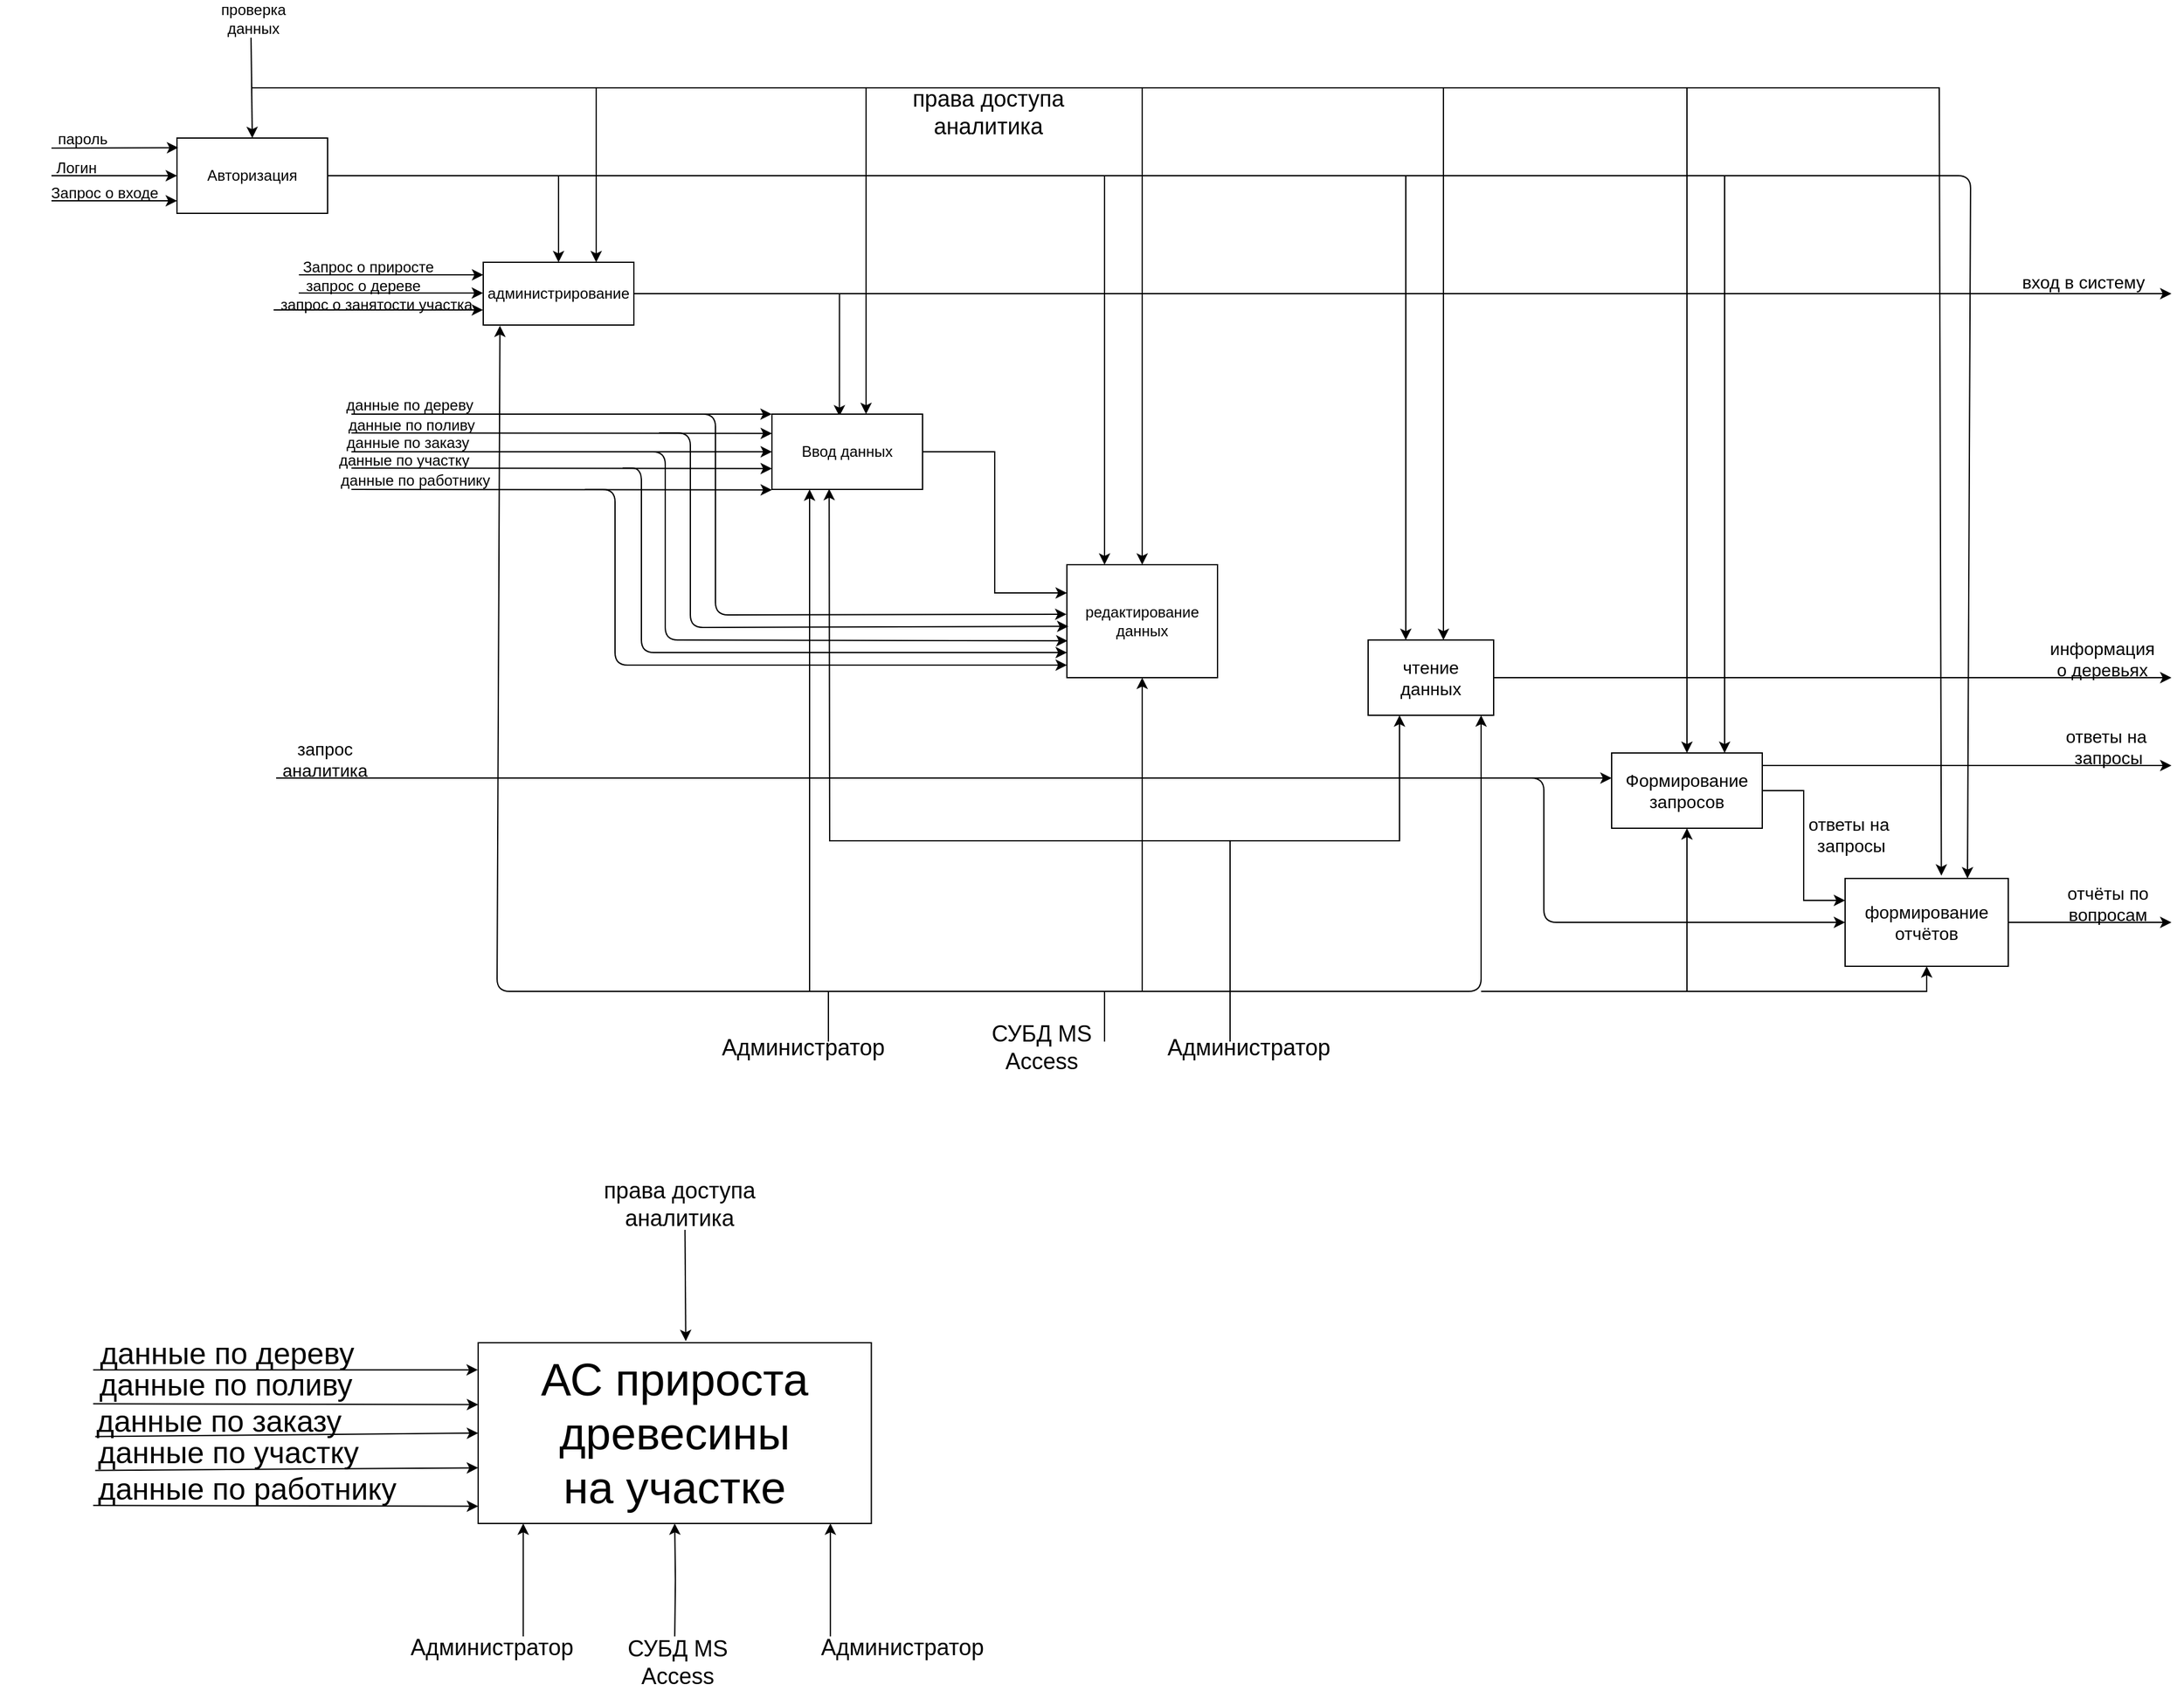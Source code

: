 <mxfile version="20.3.0" type="device"><diagram id="qPX8db0RBEAuILMDfR4i" name="Страница 1"><mxGraphModel dx="2948" dy="1807" grid="1" gridSize="10" guides="1" tooltips="1" connect="1" arrows="1" fold="1" page="1" pageScale="1" pageWidth="827" pageHeight="1169" math="0" shadow="0"><root><mxCell id="0"/><mxCell id="1" parent="0"/><mxCell id="kca1NaV9VlQELTdIhHva-10" value="" style="group" parent="1" vertex="1" connectable="0"><mxGeometry x="-818" y="360" width="259" height="80" as="geometry"/></mxCell><mxCell id="kca1NaV9VlQELTdIhHva-3" value="Авторизация" style="rounded=0;whiteSpace=wrap;html=1;strokeColor=#000000;fillColor=#FFFFFF;" parent="kca1NaV9VlQELTdIhHva-10" vertex="1"><mxGeometry x="139" y="20" width="120" height="60" as="geometry"/></mxCell><mxCell id="kca1NaV9VlQELTdIhHva-4" value="" style="endArrow=classic;html=1;rounded=0;entryX=0.008;entryY=0.128;entryDx=0;entryDy=0;entryPerimeter=0;" parent="kca1NaV9VlQELTdIhHva-10" target="kca1NaV9VlQELTdIhHva-3" edge="1"><mxGeometry width="50" height="50" relative="1" as="geometry"><mxPoint x="39" y="28" as="sourcePoint"/><mxPoint x="109" y="20" as="targetPoint"/></mxGeometry></mxCell><mxCell id="kca1NaV9VlQELTdIhHva-5" value="" style="endArrow=classic;html=1;rounded=0;" parent="kca1NaV9VlQELTdIhHva-10" edge="1"><mxGeometry width="50" height="50" relative="1" as="geometry"><mxPoint x="39" y="50" as="sourcePoint"/><mxPoint x="139" y="50" as="targetPoint"/></mxGeometry></mxCell><mxCell id="kca1NaV9VlQELTdIhHva-6" value="" style="endArrow=classic;html=1;rounded=0;entryX=0;entryY=0.25;entryDx=0;entryDy=0;" parent="kca1NaV9VlQELTdIhHva-10" edge="1"><mxGeometry width="50" height="50" relative="1" as="geometry"><mxPoint x="39" y="70" as="sourcePoint"/><mxPoint x="139" y="70" as="targetPoint"/></mxGeometry></mxCell><mxCell id="kca1NaV9VlQELTdIhHva-7" value="пароль" style="text;html=1;strokeColor=none;fillColor=none;align=center;verticalAlign=middle;whiteSpace=wrap;rounded=0;" parent="kca1NaV9VlQELTdIhHva-10" vertex="1"><mxGeometry x="34" y="6" width="60" height="30" as="geometry"/></mxCell><mxCell id="kca1NaV9VlQELTdIhHva-8" value="Логин" style="text;html=1;strokeColor=none;fillColor=none;align=center;verticalAlign=middle;whiteSpace=wrap;rounded=0;" parent="kca1NaV9VlQELTdIhHva-10" vertex="1"><mxGeometry x="29" y="29" width="60" height="30" as="geometry"/></mxCell><mxCell id="kca1NaV9VlQELTdIhHva-9" value="Запрос о входе" style="text;html=1;strokeColor=none;fillColor=none;align=center;verticalAlign=middle;whiteSpace=wrap;rounded=0;" parent="kca1NaV9VlQELTdIhHva-10" vertex="1"><mxGeometry x="-2" y="46" width="167" height="35" as="geometry"/></mxCell><mxCell id="kca1NaV9VlQELTdIhHva-25" value="редактирование данных" style="rounded=0;whiteSpace=wrap;html=1;strokeColor=#000000;fillColor=#FFFFFF;" parent="1" vertex="1"><mxGeometry x="30" y="720" width="120" height="90" as="geometry"/></mxCell><mxCell id="kca1NaV9VlQELTdIhHva-33" style="edgeStyle=orthogonalEdgeStyle;rounded=0;orthogonalLoop=1;jettySize=auto;html=1;entryX=0.5;entryY=0;entryDx=0;entryDy=0;" parent="1" source="kca1NaV9VlQELTdIhHva-3" target="kca1NaV9VlQELTdIhHva-32" edge="1"><mxGeometry relative="1" as="geometry"/></mxCell><mxCell id="kca1NaV9VlQELTdIhHva-42" value="" style="group" parent="1" vertex="1" connectable="0"><mxGeometry x="-605" y="468" width="290" height="61" as="geometry"/></mxCell><mxCell id="kca1NaV9VlQELTdIhHva-32" value="администрирование" style="rounded=0;whiteSpace=wrap;html=1;strokeColor=#000000;fillColor=#FFFFFF;" parent="kca1NaV9VlQELTdIhHva-42" vertex="1"><mxGeometry x="170" y="11" width="120" height="50" as="geometry"/></mxCell><mxCell id="kca1NaV9VlQELTdIhHva-34" value="" style="endArrow=classic;html=1;rounded=0;entryX=-0.018;entryY=0.373;entryDx=0;entryDy=0;entryPerimeter=0;" parent="kca1NaV9VlQELTdIhHva-42" edge="1"><mxGeometry width="50" height="50" relative="1" as="geometry"><mxPoint x="23.16" y="21" as="sourcePoint"/><mxPoint x="170.0" y="21" as="targetPoint"/></mxGeometry></mxCell><mxCell id="kca1NaV9VlQELTdIhHva-36" value="Запрос о приросте" style="text;html=1;strokeColor=none;fillColor=none;align=center;verticalAlign=middle;whiteSpace=wrap;rounded=0;" parent="kca1NaV9VlQELTdIhHva-42" vertex="1"><mxGeometry x="17" width="123" height="30" as="geometry"/></mxCell><mxCell id="kca1NaV9VlQELTdIhHva-37" value="" style="endArrow=classic;html=1;rounded=0;entryX=-0.018;entryY=0.373;entryDx=0;entryDy=0;entryPerimeter=0;" parent="kca1NaV9VlQELTdIhHva-42" edge="1"><mxGeometry width="50" height="50" relative="1" as="geometry"><mxPoint x="23.0" y="35.55" as="sourcePoint"/><mxPoint x="169.84" y="35.55" as="targetPoint"/></mxGeometry></mxCell><mxCell id="kca1NaV9VlQELTdIhHva-38" value="запрос о дереве" style="text;html=1;strokeColor=none;fillColor=none;align=center;verticalAlign=middle;whiteSpace=wrap;rounded=0;" parent="kca1NaV9VlQELTdIhHva-42" vertex="1"><mxGeometry x="21" y="15" width="107" height="30" as="geometry"/></mxCell><mxCell id="kca1NaV9VlQELTdIhHva-39" value="" style="endArrow=classic;html=1;rounded=0;entryX=-0.018;entryY=0.373;entryDx=0;entryDy=0;entryPerimeter=0;" parent="kca1NaV9VlQELTdIhHva-42" edge="1"><mxGeometry width="50" height="50" relative="1" as="geometry"><mxPoint x="3" y="49" as="sourcePoint"/><mxPoint x="169.84" y="49.0" as="targetPoint"/></mxGeometry></mxCell><mxCell id="kca1NaV9VlQELTdIhHva-40" value="запрос о занятости участка" style="text;html=1;strokeColor=none;fillColor=none;align=center;verticalAlign=middle;whiteSpace=wrap;rounded=0;" parent="kca1NaV9VlQELTdIhHva-42" vertex="1"><mxGeometry y="30" width="170" height="30" as="geometry"/></mxCell><mxCell id="kca1NaV9VlQELTdIhHva-43" style="edgeStyle=orthogonalEdgeStyle;rounded=0;orthogonalLoop=1;jettySize=auto;html=1;entryX=0.448;entryY=0.03;entryDx=0;entryDy=0;entryPerimeter=0;" parent="1" source="kca1NaV9VlQELTdIhHva-32" target="kca1NaV9VlQELTdIhHva-11" edge="1"><mxGeometry relative="1" as="geometry"><mxPoint x="-260" y="570" as="targetPoint"/></mxGeometry></mxCell><mxCell id="kca1NaV9VlQELTdIhHva-44" style="edgeStyle=orthogonalEdgeStyle;rounded=0;orthogonalLoop=1;jettySize=auto;html=1;entryX=0;entryY=0.25;entryDx=0;entryDy=0;" parent="1" source="kca1NaV9VlQELTdIhHva-11" target="kca1NaV9VlQELTdIhHva-25" edge="1"><mxGeometry relative="1" as="geometry"/></mxCell><mxCell id="kca1NaV9VlQELTdIhHva-45" style="edgeStyle=orthogonalEdgeStyle;rounded=0;orthogonalLoop=1;jettySize=auto;html=1;" parent="1" source="kca1NaV9VlQELTdIhHva-32" edge="1"><mxGeometry relative="1" as="geometry"><mxPoint x="910" y="504" as="targetPoint"/></mxGeometry></mxCell><mxCell id="kca1NaV9VlQELTdIhHva-46" value="&lt;font style=&quot;font-size: 14px;&quot;&gt;вход в систему&lt;/font&gt;" style="text;html=1;strokeColor=none;fillColor=none;align=center;verticalAlign=middle;whiteSpace=wrap;rounded=0;" parent="1" vertex="1"><mxGeometry x="775" y="480" width="130" height="30" as="geometry"/></mxCell><mxCell id="kca1NaV9VlQELTdIhHva-47" value="" style="endArrow=classic;html=1;rounded=0;entryX=0.5;entryY=0;entryDx=0;entryDy=0;" parent="1" target="kca1NaV9VlQELTdIhHva-3" edge="1"><mxGeometry width="50" height="50" relative="1" as="geometry"><mxPoint x="-620" y="300" as="sourcePoint"/><mxPoint x="-600" y="250" as="targetPoint"/></mxGeometry></mxCell><mxCell id="kca1NaV9VlQELTdIhHva-48" value="проверка данных" style="text;html=1;strokeColor=none;fillColor=none;align=center;verticalAlign=middle;whiteSpace=wrap;rounded=0;" parent="1" vertex="1"><mxGeometry x="-660" y="270" width="84" height="30" as="geometry"/></mxCell><mxCell id="kca1NaV9VlQELTdIhHva-57" style="edgeStyle=orthogonalEdgeStyle;rounded=0;orthogonalLoop=1;jettySize=auto;html=1;fontSize=14;" parent="1" source="kca1NaV9VlQELTdIhHva-49" edge="1"><mxGeometry relative="1" as="geometry"><mxPoint x="910" y="810" as="targetPoint"/></mxGeometry></mxCell><mxCell id="kca1NaV9VlQELTdIhHva-49" value="&lt;font style=&quot;font-size: 14px;&quot;&gt;чтение &lt;br&gt;данных&lt;/font&gt;" style="rounded=0;whiteSpace=wrap;html=1;strokeColor=#000000;fillColor=#FFFFFF;" parent="1" vertex="1"><mxGeometry x="270" y="780" width="100" height="60" as="geometry"/></mxCell><mxCell id="kca1NaV9VlQELTdIhHva-50" value="" style="endArrow=classic;startArrow=classic;html=1;rounded=0;fontSize=14;entryX=0.25;entryY=1;entryDx=0;entryDy=0;exitX=0.38;exitY=0.993;exitDx=0;exitDy=0;exitPerimeter=0;" parent="1" source="kca1NaV9VlQELTdIhHva-11" target="kca1NaV9VlQELTdIhHva-49" edge="1"><mxGeometry width="50" height="50" relative="1" as="geometry"><mxPoint x="30" y="980" as="sourcePoint"/><mxPoint x="80" y="930" as="targetPoint"/><Array as="points"><mxPoint x="-159" y="940"/><mxPoint x="295" y="940"/></Array></mxGeometry></mxCell><mxCell id="kca1NaV9VlQELTdIhHva-51" value="" style="endArrow=classic;startArrow=classic;html=1;rounded=1;fontSize=14;entryX=0.9;entryY=1;entryDx=0;entryDy=0;exitX=0.111;exitY=1.011;exitDx=0;exitDy=0;exitPerimeter=0;entryPerimeter=0;" parent="1" source="kca1NaV9VlQELTdIhHva-32" target="kca1NaV9VlQELTdIhHva-49" edge="1"><mxGeometry width="50" height="50" relative="1" as="geometry"><mxPoint x="-424.4" y="770.0" as="sourcePoint"/><mxPoint x="30" y="950.42" as="targetPoint"/><Array as="points"><mxPoint x="-424" y="1060"/><mxPoint x="360" y="1060"/></Array></mxGeometry></mxCell><mxCell id="kca1NaV9VlQELTdIhHva-52" value="" style="endArrow=classic;html=1;rounded=0;fontSize=14;entryX=0.5;entryY=1;entryDx=0;entryDy=0;" parent="1" target="kca1NaV9VlQELTdIhHva-25" edge="1"><mxGeometry width="50" height="50" relative="1" as="geometry"><mxPoint x="90" y="1060" as="sourcePoint"/><mxPoint x="150" y="980" as="targetPoint"/></mxGeometry></mxCell><mxCell id="kca1NaV9VlQELTdIhHva-53" value="" style="endArrow=classic;html=1;rounded=0;fontSize=14;entryX=0.25;entryY=1;entryDx=0;entryDy=0;" parent="1" target="kca1NaV9VlQELTdIhHva-11" edge="1"><mxGeometry width="50" height="50" relative="1" as="geometry"><mxPoint x="-175" y="1060" as="sourcePoint"/><mxPoint x="-150" y="820" as="targetPoint"/></mxGeometry></mxCell><mxCell id="kca1NaV9VlQELTdIhHva-59" style="edgeStyle=orthogonalEdgeStyle;rounded=0;orthogonalLoop=1;jettySize=auto;html=1;fontSize=14;" parent="1" source="kca1NaV9VlQELTdIhHva-54" edge="1"><mxGeometry relative="1" as="geometry"><mxPoint x="910" y="880" as="targetPoint"/><Array as="points"><mxPoint x="830" y="880"/></Array></mxGeometry></mxCell><mxCell id="kca1NaV9VlQELTdIhHva-64" style="edgeStyle=orthogonalEdgeStyle;rounded=0;orthogonalLoop=1;jettySize=auto;html=1;entryX=0;entryY=0.25;entryDx=0;entryDy=0;fontSize=14;" parent="1" source="kca1NaV9VlQELTdIhHva-54" target="kca1NaV9VlQELTdIhHva-63" edge="1"><mxGeometry relative="1" as="geometry"/></mxCell><mxCell id="kca1NaV9VlQELTdIhHva-54" value="Формирование&lt;br&gt;запросов" style="rounded=0;whiteSpace=wrap;html=1;strokeColor=#000000;fontSize=14;fillColor=#FFFFFF;" parent="1" vertex="1"><mxGeometry x="464" y="870" width="120" height="60" as="geometry"/></mxCell><mxCell id="kca1NaV9VlQELTdIhHva-55" value="" style="endArrow=classic;html=1;rounded=0;fontSize=14;" parent="1" edge="1"><mxGeometry width="50" height="50" relative="1" as="geometry"><mxPoint x="-600" y="890" as="sourcePoint"/><mxPoint x="464" y="890" as="targetPoint"/></mxGeometry></mxCell><mxCell id="kca1NaV9VlQELTdIhHva-56" value="запрос аналитика" style="text;html=1;strokeColor=none;fillColor=none;align=center;verticalAlign=middle;whiteSpace=wrap;rounded=0;fontSize=14;" parent="1" vertex="1"><mxGeometry x="-600" y="860" width="78" height="30" as="geometry"/></mxCell><mxCell id="kca1NaV9VlQELTdIhHva-58" value="информация о деревьях" style="text;html=1;strokeColor=none;fillColor=none;align=center;verticalAlign=middle;whiteSpace=wrap;rounded=0;fontSize=14;" parent="1" vertex="1"><mxGeometry x="810" y="780" width="90" height="30" as="geometry"/></mxCell><mxCell id="kca1NaV9VlQELTdIhHva-60" value="ответы на&amp;nbsp;&lt;br&gt;запросы" style="text;html=1;strokeColor=none;fillColor=none;align=center;verticalAlign=middle;whiteSpace=wrap;rounded=0;fontSize=14;" parent="1" vertex="1"><mxGeometry x="815" y="850" width="90" height="30" as="geometry"/></mxCell><mxCell id="kca1NaV9VlQELTdIhHva-62" value="ответы на&amp;nbsp;&lt;br&gt;запросы" style="text;html=1;strokeColor=none;fillColor=none;align=center;verticalAlign=middle;whiteSpace=wrap;rounded=0;fontSize=14;" parent="1" vertex="1"><mxGeometry x="610" y="920" width="90" height="30" as="geometry"/></mxCell><mxCell id="kca1NaV9VlQELTdIhHva-80" style="edgeStyle=orthogonalEdgeStyle;rounded=0;orthogonalLoop=1;jettySize=auto;html=1;fontSize=18;" parent="1" source="kca1NaV9VlQELTdIhHva-63" edge="1"><mxGeometry relative="1" as="geometry"><mxPoint x="910.0" y="1005" as="targetPoint"/></mxGeometry></mxCell><mxCell id="kca1NaV9VlQELTdIhHva-63" value="формирование отчётов" style="rounded=0;whiteSpace=wrap;html=1;strokeColor=#000000;fontSize=14;fillColor=#FFFFFF;" parent="1" vertex="1"><mxGeometry x="650" y="970" width="130" height="70" as="geometry"/></mxCell><mxCell id="kca1NaV9VlQELTdIhHva-65" value="" style="endArrow=classic;html=1;fontSize=14;entryX=0;entryY=0.5;entryDx=0;entryDy=0;rounded=1;" parent="1" target="kca1NaV9VlQELTdIhHva-63" edge="1"><mxGeometry width="50" height="50" relative="1" as="geometry"><mxPoint x="390" y="890" as="sourcePoint"/><mxPoint x="640" y="1000" as="targetPoint"/><Array as="points"><mxPoint x="410" y="890"/><mxPoint x="410" y="1005"/></Array></mxGeometry></mxCell><mxCell id="kca1NaV9VlQELTdIhHva-66" value="" style="endArrow=classic;html=1;rounded=0;fontSize=14;entryX=0.5;entryY=1;entryDx=0;entryDy=0;" parent="1" target="kca1NaV9VlQELTdIhHva-54" edge="1"><mxGeometry width="50" height="50" relative="1" as="geometry"><mxPoint x="360" y="1060" as="sourcePoint"/><mxPoint x="560" y="950" as="targetPoint"/><Array as="points"><mxPoint x="524" y="1060"/></Array></mxGeometry></mxCell><mxCell id="kca1NaV9VlQELTdIhHva-67" value="" style="endArrow=classic;html=1;rounded=0;fontSize=14;entryX=0.5;entryY=1;entryDx=0;entryDy=0;" parent="1" target="kca1NaV9VlQELTdIhHva-63" edge="1"><mxGeometry width="50" height="50" relative="1" as="geometry"><mxPoint x="520" y="1060" as="sourcePoint"/><mxPoint x="610" y="1030" as="targetPoint"/><Array as="points"><mxPoint x="715" y="1060"/></Array></mxGeometry></mxCell><mxCell id="kca1NaV9VlQELTdIhHva-68" value="" style="endArrow=classic;html=1;rounded=1;fontSize=14;entryX=0.75;entryY=0;entryDx=0;entryDy=0;" parent="1" target="kca1NaV9VlQELTdIhHva-63" edge="1"><mxGeometry width="50" height="50" relative="1" as="geometry"><mxPoint x="-380" y="410" as="sourcePoint"/><mxPoint x="530" y="370" as="targetPoint"/><Array as="points"><mxPoint x="750" y="410"/></Array></mxGeometry></mxCell><mxCell id="kca1NaV9VlQELTdIhHva-69" value="" style="endArrow=classic;html=1;rounded=0;fontSize=14;entryX=0.75;entryY=0;entryDx=0;entryDy=0;" parent="1" target="kca1NaV9VlQELTdIhHva-54" edge="1"><mxGeometry width="50" height="50" relative="1" as="geometry"><mxPoint x="554" y="410" as="sourcePoint"/><mxPoint x="430" y="550" as="targetPoint"/></mxGeometry></mxCell><mxCell id="kca1NaV9VlQELTdIhHva-70" value="" style="endArrow=classic;html=1;rounded=0;fontSize=14;" parent="1" edge="1"><mxGeometry width="50" height="50" relative="1" as="geometry"><mxPoint x="300" y="410" as="sourcePoint"/><mxPoint x="300" y="780" as="targetPoint"/></mxGeometry></mxCell><mxCell id="kca1NaV9VlQELTdIhHva-71" value="" style="endArrow=classic;html=1;rounded=0;fontSize=14;entryX=0.25;entryY=0;entryDx=0;entryDy=0;" parent="1" target="kca1NaV9VlQELTdIhHva-25" edge="1"><mxGeometry width="50" height="50" relative="1" as="geometry"><mxPoint x="60" y="410" as="sourcePoint"/><mxPoint x="120" y="320" as="targetPoint"/></mxGeometry></mxCell><mxCell id="kca1NaV9VlQELTdIhHva-72" value="" style="endArrow=classic;html=1;rounded=0;fontSize=14;entryX=0.75;entryY=0;entryDx=0;entryDy=0;" parent="1" target="kca1NaV9VlQELTdIhHva-32" edge="1"><mxGeometry width="50" height="50" relative="1" as="geometry"><mxPoint x="-620" y="340" as="sourcePoint"/><mxPoint x="-130" y="320" as="targetPoint"/><Array as="points"><mxPoint x="-345" y="340"/></Array></mxGeometry></mxCell><mxCell id="kca1NaV9VlQELTdIhHva-73" value="" style="endArrow=classic;html=1;rounded=0;fontSize=14;" parent="1" edge="1"><mxGeometry width="50" height="50" relative="1" as="geometry"><mxPoint x="-350" y="340.0" as="sourcePoint"/><mxPoint x="-130" y="600" as="targetPoint"/><Array as="points"><mxPoint x="-130" y="340"/></Array></mxGeometry></mxCell><mxCell id="kca1NaV9VlQELTdIhHva-74" value="" style="endArrow=classic;html=1;rounded=0;fontSize=14;entryX=0.5;entryY=0;entryDx=0;entryDy=0;" parent="1" target="kca1NaV9VlQELTdIhHva-25" edge="1"><mxGeometry width="50" height="50" relative="1" as="geometry"><mxPoint x="-130" y="340.0" as="sourcePoint"/><mxPoint x="145" y="479" as="targetPoint"/><Array as="points"><mxPoint x="90" y="340"/></Array></mxGeometry></mxCell><mxCell id="kca1NaV9VlQELTdIhHva-75" value="" style="endArrow=classic;html=1;rounded=0;fontSize=14;entryX=0.6;entryY=0;entryDx=0;entryDy=0;entryPerimeter=0;" parent="1" target="kca1NaV9VlQELTdIhHva-49" edge="1"><mxGeometry width="50" height="50" relative="1" as="geometry"><mxPoint x="80" y="340.0" as="sourcePoint"/><mxPoint x="355" y="479" as="targetPoint"/><Array as="points"><mxPoint x="330" y="340"/></Array></mxGeometry></mxCell><mxCell id="kca1NaV9VlQELTdIhHva-76" value="" style="endArrow=classic;html=1;rounded=0;fontSize=14;entryX=0.5;entryY=0;entryDx=0;entryDy=0;" parent="1" target="kca1NaV9VlQELTdIhHva-54" edge="1"><mxGeometry width="50" height="50" relative="1" as="geometry"><mxPoint x="320" y="340.0" as="sourcePoint"/><mxPoint x="595" y="479" as="targetPoint"/><Array as="points"><mxPoint x="524" y="340"/></Array></mxGeometry></mxCell><mxCell id="kca1NaV9VlQELTdIhHva-77" value="" style="endArrow=classic;html=1;rounded=0;fontSize=14;entryX=0.59;entryY=-0.032;entryDx=0;entryDy=0;entryPerimeter=0;" parent="1" target="kca1NaV9VlQELTdIhHva-63" edge="1"><mxGeometry width="50" height="50" relative="1" as="geometry"><mxPoint x="450" y="340.0" as="sourcePoint"/><mxPoint x="725" y="479" as="targetPoint"/><Array as="points"><mxPoint x="725" y="340"/></Array></mxGeometry></mxCell><mxCell id="kca1NaV9VlQELTdIhHva-78" value="&lt;font style=&quot;font-size: 18px;&quot;&gt;права доступа&lt;br&gt;аналитика&lt;br&gt;&lt;/font&gt;" style="text;html=1;strokeColor=none;fillColor=none;align=center;verticalAlign=middle;whiteSpace=wrap;rounded=0;fontSize=14;" parent="1" vertex="1"><mxGeometry x="-100" y="350" width="135" height="20" as="geometry"/></mxCell><mxCell id="kca1NaV9VlQELTdIhHva-79" value="отчёты по&lt;br&gt;вопросам" style="text;html=1;strokeColor=none;fillColor=none;align=center;verticalAlign=middle;whiteSpace=wrap;rounded=0;fontSize=14;" parent="1" vertex="1"><mxGeometry x="800" y="970" width="119" height="40" as="geometry"/></mxCell><mxCell id="kca1NaV9VlQELTdIhHva-81" value="" style="endArrow=classic;html=1;rounded=1;fontSize=18;sourcePerimeterSpacing=0;entryX=-0.003;entryY=0.439;entryDx=0;entryDy=0;entryPerimeter=0;" parent="1" target="kca1NaV9VlQELTdIhHva-25" edge="1"><mxGeometry width="50" height="50" relative="1" as="geometry"><mxPoint x="-330" y="600" as="sourcePoint"/><mxPoint x="30" y="755" as="targetPoint"/><Array as="points"><mxPoint x="-250" y="600"/><mxPoint x="-250" y="760"/></Array></mxGeometry></mxCell><mxCell id="kca1NaV9VlQELTdIhHva-82" value="" style="endArrow=classic;html=1;rounded=1;fontSize=18;entryX=0.01;entryY=0.546;entryDx=0;entryDy=0;entryPerimeter=0;" parent="1" target="kca1NaV9VlQELTdIhHva-25" edge="1"><mxGeometry width="50" height="50" relative="1" as="geometry"><mxPoint x="-295" y="615" as="sourcePoint"/><mxPoint x="30" y="768" as="targetPoint"/><Array as="points"><mxPoint x="-270" y="615"/><mxPoint x="-270" y="770"/></Array></mxGeometry></mxCell><mxCell id="kca1NaV9VlQELTdIhHva-83" value="" style="endArrow=classic;html=1;rounded=1;fontSize=18;entryX=0.004;entryY=0.674;entryDx=0;entryDy=0;entryPerimeter=0;" parent="1" target="kca1NaV9VlQELTdIhHva-25" edge="1"><mxGeometry width="50" height="50" relative="1" as="geometry"><mxPoint x="-310" y="630" as="sourcePoint"/><mxPoint x="30" y="770" as="targetPoint"/><Array as="points"><mxPoint x="-290" y="630"/><mxPoint x="-290" y="780"/></Array></mxGeometry></mxCell><mxCell id="kca1NaV9VlQELTdIhHva-84" value="" style="endArrow=classic;html=1;rounded=1;fontSize=18;" parent="1" edge="1"><mxGeometry width="50" height="50" relative="1" as="geometry"><mxPoint x="-324" y="643" as="sourcePoint"/><mxPoint x="30" y="790" as="targetPoint"/><Array as="points"><mxPoint x="-309" y="643"/><mxPoint x="-309" y="790"/></Array></mxGeometry></mxCell><mxCell id="kca1NaV9VlQELTdIhHva-86" value="" style="endArrow=classic;html=1;rounded=1;fontSize=18;" parent="1" edge="1"><mxGeometry width="50" height="50" relative="1" as="geometry"><mxPoint x="-354" y="660" as="sourcePoint"/><mxPoint x="30" y="800" as="targetPoint"/><Array as="points"><mxPoint x="-330" y="660"/><mxPoint x="-330" y="800"/></Array></mxGeometry></mxCell><mxCell id="kca1NaV9VlQELTdIhHva-87" value="" style="endArrow=none;html=1;rounded=0;fontSize=18;" parent="1" edge="1"><mxGeometry width="50" height="50" relative="1" as="geometry"><mxPoint x="60" y="1100" as="sourcePoint"/><mxPoint x="60" y="1060" as="targetPoint"/></mxGeometry></mxCell><mxCell id="kca1NaV9VlQELTdIhHva-88" value="" style="endArrow=none;html=1;rounded=0;fontSize=18;" parent="1" edge="1"><mxGeometry width="50" height="50" relative="1" as="geometry"><mxPoint x="-160" y="1100" as="sourcePoint"/><mxPoint x="-160" y="1060" as="targetPoint"/></mxGeometry></mxCell><mxCell id="kca1NaV9VlQELTdIhHva-89" value="" style="endArrow=none;html=1;rounded=0;fontSize=18;" parent="1" edge="1"><mxGeometry width="50" height="50" relative="1" as="geometry"><mxPoint x="160" y="1100" as="sourcePoint"/><mxPoint x="160" y="940" as="targetPoint"/></mxGeometry></mxCell><mxCell id="kca1NaV9VlQELTdIhHva-90" value="СУБД MS Access" style="text;html=1;strokeColor=none;fillColor=none;align=center;verticalAlign=middle;whiteSpace=wrap;rounded=0;fontSize=18;" parent="1" vertex="1"><mxGeometry x="-40" y="1090" width="100" height="30" as="geometry"/></mxCell><mxCell id="kca1NaV9VlQELTdIhHva-91" value="Администратор" style="text;html=1;strokeColor=none;fillColor=none;align=center;verticalAlign=middle;whiteSpace=wrap;rounded=0;fontSize=18;" parent="1" vertex="1"><mxGeometry x="-210" y="1090" width="60" height="30" as="geometry"/></mxCell><mxCell id="kca1NaV9VlQELTdIhHva-92" value="Администратор" style="text;html=1;strokeColor=none;fillColor=none;align=center;verticalAlign=middle;whiteSpace=wrap;rounded=0;fontSize=18;" parent="1" vertex="1"><mxGeometry x="100" y="1090" width="150" height="30" as="geometry"/></mxCell><mxCell id="QZMnbrrQ8V46ZxVg_kow-1" value="" style="group" vertex="1" connectable="0" parent="1"><mxGeometry x="-563" y="578" width="478" height="90" as="geometry"/></mxCell><mxCell id="kca1NaV9VlQELTdIhHva-11" value="Ввод данных" style="rounded=0;whiteSpace=wrap;html=1;strokeColor=#000000;fillColor=#FFFFFF;" parent="QZMnbrrQ8V46ZxVg_kow-1" vertex="1"><mxGeometry x="358" y="22" width="120" height="60" as="geometry"/></mxCell><mxCell id="kca1NaV9VlQELTdIhHva-13" value="" style="endArrow=classic;html=1;rounded=0;entryX=-0.018;entryY=0.373;entryDx=0;entryDy=0;entryPerimeter=0;" parent="QZMnbrrQ8V46ZxVg_kow-1" edge="1"><mxGeometry width="50" height="50" relative="1" as="geometry"><mxPoint x="23" y="22" as="sourcePoint"/><mxPoint x="357.84" y="22.0" as="targetPoint"/></mxGeometry></mxCell><mxCell id="kca1NaV9VlQELTdIhHva-14" value="" style="endArrow=classic;html=1;rounded=0;entryX=0;entryY=0.5;entryDx=0;entryDy=0;" parent="QZMnbrrQ8V46ZxVg_kow-1" target="kca1NaV9VlQELTdIhHva-11" edge="1"><mxGeometry width="50" height="50" relative="1" as="geometry"><mxPoint x="23" y="52" as="sourcePoint"/><mxPoint x="358.0" y="64.38" as="targetPoint"/></mxGeometry></mxCell><mxCell id="kca1NaV9VlQELTdIhHva-16" value="" style="endArrow=classic;html=1;rounded=0;entryX=0.001;entryY=0.673;entryDx=0;entryDy=0;entryPerimeter=0;" parent="QZMnbrrQ8V46ZxVg_kow-1" edge="1"><mxGeometry width="50" height="50" relative="1" as="geometry"><mxPoint x="23" y="65" as="sourcePoint"/><mxPoint x="357.96" y="65.38" as="targetPoint"/></mxGeometry></mxCell><mxCell id="kca1NaV9VlQELTdIhHva-17" value="" style="endArrow=classic;html=1;rounded=0;entryX=0.001;entryY=0.673;entryDx=0;entryDy=0;entryPerimeter=0;" parent="QZMnbrrQ8V46ZxVg_kow-1" edge="1"><mxGeometry width="50" height="50" relative="1" as="geometry"><mxPoint x="23" y="37" as="sourcePoint"/><mxPoint x="358.0" y="37.38" as="targetPoint"/></mxGeometry></mxCell><mxCell id="kca1NaV9VlQELTdIhHva-18" value="" style="endArrow=classic;html=1;rounded=0;entryX=0.001;entryY=0.673;entryDx=0;entryDy=0;entryPerimeter=0;" parent="QZMnbrrQ8V46ZxVg_kow-1" edge="1"><mxGeometry width="50" height="50" relative="1" as="geometry"><mxPoint x="23" y="82" as="sourcePoint"/><mxPoint x="358.0" y="82.38" as="targetPoint"/></mxGeometry></mxCell><mxCell id="kca1NaV9VlQELTdIhHva-19" value="данные по дереву" style="text;html=1;strokeColor=none;fillColor=none;align=center;verticalAlign=middle;whiteSpace=wrap;rounded=0;" parent="QZMnbrrQ8V46ZxVg_kow-1" vertex="1"><mxGeometry x="4" width="131" height="30" as="geometry"/></mxCell><mxCell id="kca1NaV9VlQELTdIhHva-20" value="данные по поливу" style="text;html=1;strokeColor=none;fillColor=none;align=center;verticalAlign=middle;whiteSpace=wrap;rounded=0;" parent="QZMnbrrQ8V46ZxVg_kow-1" vertex="1"><mxGeometry x="6" y="16" width="130" height="30" as="geometry"/></mxCell><mxCell id="kca1NaV9VlQELTdIhHva-21" value="данные по заказу" style="text;html=1;strokeColor=none;fillColor=none;align=center;verticalAlign=middle;whiteSpace=wrap;rounded=0;" parent="QZMnbrrQ8V46ZxVg_kow-1" vertex="1"><mxGeometry x="8" y="30" width="120" height="30" as="geometry"/></mxCell><mxCell id="kca1NaV9VlQELTdIhHva-22" value="данные по участку" style="text;html=1;strokeColor=none;fillColor=none;align=center;verticalAlign=middle;whiteSpace=wrap;rounded=0;" parent="QZMnbrrQ8V46ZxVg_kow-1" vertex="1"><mxGeometry y="44" width="130" height="30" as="geometry"/></mxCell><mxCell id="kca1NaV9VlQELTdIhHva-23" value="данные по работнику" style="text;html=1;strokeColor=none;fillColor=none;align=center;verticalAlign=middle;whiteSpace=wrap;rounded=0;" parent="QZMnbrrQ8V46ZxVg_kow-1" vertex="1"><mxGeometry x="4" y="60" width="140" height="30" as="geometry"/></mxCell><mxCell id="QZMnbrrQ8V46ZxVg_kow-27" value="" style="group" vertex="1" connectable="0" parent="1"><mxGeometry x="-770" y="1220" width="744.21" height="390" as="geometry"/></mxCell><mxCell id="QZMnbrrQ8V46ZxVg_kow-28" style="edgeStyle=orthogonalEdgeStyle;rounded=0;orthogonalLoop=1;jettySize=auto;html=1;" edge="1" parent="QZMnbrrQ8V46ZxVg_kow-27" target="QZMnbrrQ8V46ZxVg_kow-30"><mxGeometry relative="1" as="geometry"><mxPoint x="487.578" y="354" as="sourcePoint"/></mxGeometry></mxCell><mxCell id="QZMnbrrQ8V46ZxVg_kow-29" style="edgeStyle=orthogonalEdgeStyle;rounded=0;orthogonalLoop=1;jettySize=auto;html=1;" edge="1" parent="QZMnbrrQ8V46ZxVg_kow-27" target="QZMnbrrQ8V46ZxVg_kow-30"><mxGeometry relative="1" as="geometry"><mxPoint x="366.842" y="354" as="sourcePoint"/><Array as="points"><mxPoint x="366.842" y="264"/><mxPoint x="366.842" y="264"/></Array></mxGeometry></mxCell><mxCell id="QZMnbrrQ8V46ZxVg_kow-30" value="&lt;font style=&quot;font-size: 36px;&quot;&gt;АС прироста древесины &lt;br&gt;на участке&lt;/font&gt;" style="rounded=0;whiteSpace=wrap;html=1;strokeColor=#000000;fillColor=#FFFFFF;" vertex="1" parent="QZMnbrrQ8V46ZxVg_kow-27"><mxGeometry x="330.947" y="120" width="313.263" height="144" as="geometry"/></mxCell><mxCell id="QZMnbrrQ8V46ZxVg_kow-31" value="" style="endArrow=classic;html=1;rounded=0;entryX=-0.018;entryY=0.373;entryDx=0;entryDy=0;entryPerimeter=0;" edge="1" parent="QZMnbrrQ8V46ZxVg_kow-27"><mxGeometry width="50" height="50" relative="1" as="geometry"><mxPoint x="24.21" y="141.6" as="sourcePoint"/><mxPoint x="330.686" y="141.6" as="targetPoint"/></mxGeometry></mxCell><mxCell id="QZMnbrrQ8V46ZxVg_kow-32" value="" style="endArrow=classic;html=1;rounded=0;entryX=0;entryY=0.5;entryDx=0;entryDy=0;exitX=0;exitY=0.25;exitDx=0;exitDy=0;" edge="1" parent="QZMnbrrQ8V46ZxVg_kow-27" source="QZMnbrrQ8V46ZxVg_kow-39" target="QZMnbrrQ8V46ZxVg_kow-30"><mxGeometry width="50" height="50" relative="1" as="geometry"><mxPoint x="-215.632" y="195.6" as="sourcePoint"/><mxPoint x="330.947" y="217.884" as="targetPoint"/></mxGeometry></mxCell><mxCell id="QZMnbrrQ8V46ZxVg_kow-33" value="" style="endArrow=classic;html=1;rounded=0;entryX=0.001;entryY=0.673;entryDx=0;entryDy=0;entryPerimeter=0;exitX=0;exitY=0.75;exitDx=0;exitDy=0;" edge="1" parent="QZMnbrrQ8V46ZxVg_kow-27" source="QZMnbrrQ8V46ZxVg_kow-39"><mxGeometry width="50" height="50" relative="1" as="geometry"><mxPoint x="-215.632" y="219" as="sourcePoint"/><mxPoint x="330.882" y="219.684" as="targetPoint"/></mxGeometry></mxCell><mxCell id="QZMnbrrQ8V46ZxVg_kow-34" value="" style="endArrow=classic;html=1;rounded=0;entryX=0.001;entryY=0.673;entryDx=0;entryDy=0;entryPerimeter=0;" edge="1" parent="QZMnbrrQ8V46ZxVg_kow-27"><mxGeometry width="50" height="50" relative="1" as="geometry"><mxPoint x="24.21" y="168.6" as="sourcePoint"/><mxPoint x="330.947" y="169.284" as="targetPoint"/></mxGeometry></mxCell><mxCell id="QZMnbrrQ8V46ZxVg_kow-35" value="" style="endArrow=classic;html=1;rounded=0;entryX=0.001;entryY=0.673;entryDx=0;entryDy=0;entryPerimeter=0;" edge="1" parent="QZMnbrrQ8V46ZxVg_kow-27"><mxGeometry width="50" height="50" relative="1" as="geometry"><mxPoint x="24.21" y="249.6" as="sourcePoint"/><mxPoint x="330.947" y="250.284" as="targetPoint"/></mxGeometry></mxCell><mxCell id="QZMnbrrQ8V46ZxVg_kow-36" value="&lt;font style=&quot;font-size: 24px;&quot;&gt;данные по дереву&lt;/font&gt;" style="text;html=1;strokeColor=none;fillColor=none;align=center;verticalAlign=middle;whiteSpace=wrap;rounded=0;" vertex="1" parent="QZMnbrrQ8V46ZxVg_kow-27"><mxGeometry x="24.206" y="102" width="213.737" height="54.0" as="geometry"/></mxCell><mxCell id="QZMnbrrQ8V46ZxVg_kow-37" value="&lt;font style=&quot;font-size: 24px;&quot;&gt;данные по поливу&lt;/font&gt;" style="text;html=1;strokeColor=none;fillColor=none;align=center;verticalAlign=middle;whiteSpace=wrap;rounded=0;" vertex="1" parent="QZMnbrrQ8V46ZxVg_kow-27"><mxGeometry x="24.209" y="127.2" width="212.105" height="54.0" as="geometry"/></mxCell><mxCell id="QZMnbrrQ8V46ZxVg_kow-38" value="&lt;font style=&quot;font-size: 24px;&quot;&gt;данные по заказу&lt;/font&gt;" style="text;html=1;strokeColor=none;fillColor=none;align=center;verticalAlign=middle;whiteSpace=wrap;rounded=0;" vertex="1" parent="QZMnbrrQ8V46ZxVg_kow-27"><mxGeometry x="10.99" y="156" width="226.95" height="54" as="geometry"/></mxCell><mxCell id="QZMnbrrQ8V46ZxVg_kow-39" value="&lt;font style=&quot;font-size: 24px;&quot;&gt;данные по участку&lt;/font&gt;" style="text;html=1;strokeColor=none;fillColor=none;align=center;verticalAlign=middle;whiteSpace=wrap;rounded=0;" vertex="1" parent="QZMnbrrQ8V46ZxVg_kow-27"><mxGeometry x="25.84" y="181.2" width="212.105" height="54.0" as="geometry"/></mxCell><mxCell id="QZMnbrrQ8V46ZxVg_kow-40" value="&lt;font style=&quot;font-size: 24px;&quot;&gt;данные по работнику&lt;/font&gt;" style="text;html=1;strokeColor=none;fillColor=none;align=center;verticalAlign=middle;whiteSpace=wrap;rounded=0;" vertex="1" parent="QZMnbrrQ8V46ZxVg_kow-27"><mxGeometry y="210" width="294.21" height="54" as="geometry"/></mxCell><mxCell id="QZMnbrrQ8V46ZxVg_kow-41" value="" style="endArrow=classic;html=1;rounded=0;entryX=0.528;entryY=-0.009;entryDx=0;entryDy=0;entryPerimeter=0;" edge="1" parent="QZMnbrrQ8V46ZxVg_kow-27" target="QZMnbrrQ8V46ZxVg_kow-30"><mxGeometry width="50" height="50" relative="1" as="geometry"><mxPoint x="495.736" y="30" as="sourcePoint"/><mxPoint x="546.315" y="-42" as="targetPoint"/></mxGeometry></mxCell><mxCell id="QZMnbrrQ8V46ZxVg_kow-42" style="edgeStyle=orthogonalEdgeStyle;rounded=0;orthogonalLoop=1;jettySize=auto;html=1;" edge="1" parent="QZMnbrrQ8V46ZxVg_kow-27"><mxGeometry relative="1" as="geometry"><mxPoint x="611.578" y="264" as="targetPoint"/><mxPoint x="611.578" y="354" as="sourcePoint"/></mxGeometry></mxCell><mxCell id="QZMnbrrQ8V46ZxVg_kow-43" value="Администратор" style="text;html=1;strokeColor=none;fillColor=none;align=center;verticalAlign=middle;whiteSpace=wrap;rounded=0;fontSize=18;" vertex="1" parent="QZMnbrrQ8V46ZxVg_kow-27"><mxGeometry x="244.209" y="336" width="195.789" height="54.0" as="geometry"/></mxCell><mxCell id="QZMnbrrQ8V46ZxVg_kow-44" value="СУБД MS Access" style="text;html=1;strokeColor=none;fillColor=none;align=center;verticalAlign=middle;whiteSpace=wrap;rounded=0;fontSize=18;" vertex="1" parent="QZMnbrrQ8V46ZxVg_kow-27"><mxGeometry x="440" y="360" width="100" height="30" as="geometry"/></mxCell><mxCell id="QZMnbrrQ8V46ZxVg_kow-45" value="Администратор" style="text;html=1;strokeColor=none;fillColor=none;align=center;verticalAlign=middle;whiteSpace=wrap;rounded=0;fontSize=18;" vertex="1" parent="QZMnbrrQ8V46ZxVg_kow-27"><mxGeometry x="594.21" y="348" width="150" height="30" as="geometry"/></mxCell><mxCell id="QZMnbrrQ8V46ZxVg_kow-46" value="&lt;font style=&quot;font-size: 18px;&quot;&gt;права доступа&lt;br&gt;аналитика&lt;br&gt;&lt;/font&gt;" style="text;html=1;strokeColor=none;fillColor=none;align=center;verticalAlign=middle;whiteSpace=wrap;rounded=0;fontSize=14;" vertex="1" parent="QZMnbrrQ8V46ZxVg_kow-27"><mxGeometry x="424.21" width="135" height="20" as="geometry"/></mxCell></root></mxGraphModel></diagram></mxfile>